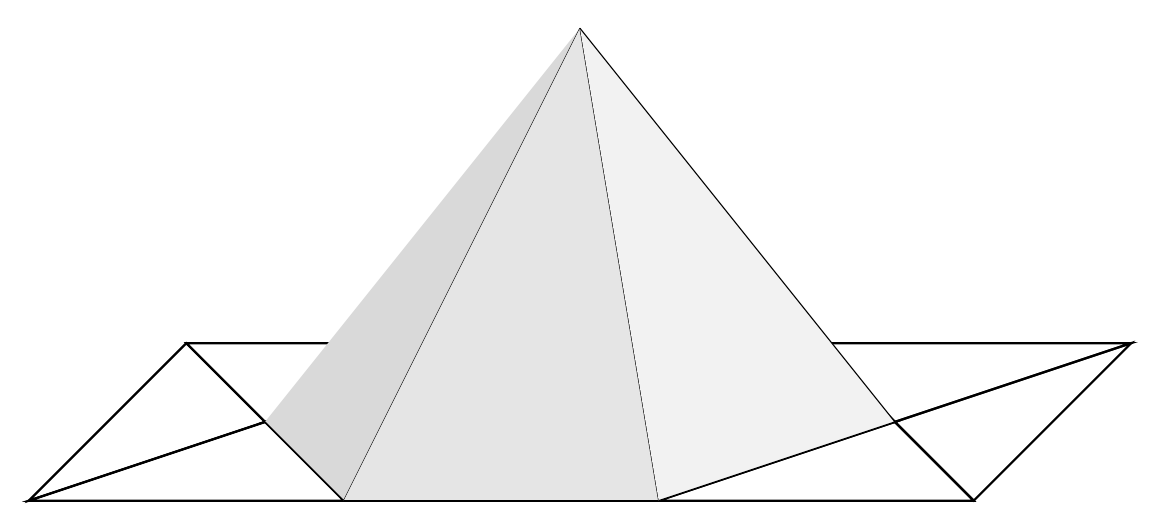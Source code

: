 \begin{tikzpicture}

% Define coordinates for vertices
\coordinate (A) at (0,0);
\coordinate (B) at (4,0);
\coordinate (C) at (7,1);
\coordinate (D) at (6,2);
\coordinate (E) at (2,2);
\coordinate (F) at (-1,1);
\coordinate (P) at (3,1);
\coordinate (Q) at (3,6);

\coordinate (LT) at (-2,2);
\coordinate (LB) at (-4,0);
\coordinate (RT) at (10,2);
\coordinate (RB) at (8,0);


% Draw triangles
\draw[thick] (A) -- (B) -- (P) -- cycle;
\draw[thick] (B) -- (C) -- (P) -- cycle;
\draw[thick] (C) -- (D) -- (P) -- cycle;
\draw[thick] (D) -- (E) -- (P) -- cycle;
\draw[thick] (E) -- (F) -- (P) -- cycle;
\draw[thick] (F) -- (A) -- (P) -- cycle;

\draw[thick] (F) -- (A) -- (LB) -- cycle;
\draw[thick] (F) -- (E) -- (LT) -- cycle;
\draw[thick] (F) -- (LB) -- (LT) -- cycle;

\draw[thick] (C) -- (B) -- (RB) -- cycle;
\draw[thick] (C) -- (D) -- (RT) -- cycle;
\draw[thick] (C) -- (RB) -- (RT) -- cycle;


% Draw circles at vertices
 % \filldraw (A) circle (2pt) node[anchor=east] {A};
 % \filldraw (B) circle (2pt) node[anchor=west] {B};
 % \filldraw (C) circle (2pt) node[anchor=west] {C};
 % \filldraw (D) circle (2pt) node[anchor=west] {D};
 % \filldraw (E) circle (2pt) node[anchor=west] {E};
 % \filldraw (F) circle (2pt) node[anchor=east] {F};

% Draw the hat function
\draw[fill={gray!30}] (F) -- (A) -- (Q);
\draw[fill={gray!20}] (A) -- (B) -- (Q);
\draw[fill={gray!10}] (B) -- (C) -- (Q);


\end{tikzpicture}

%%% Local Variables:
%%% mode: latex
%%% TeX-master: "linear-hat"
%%% End:
